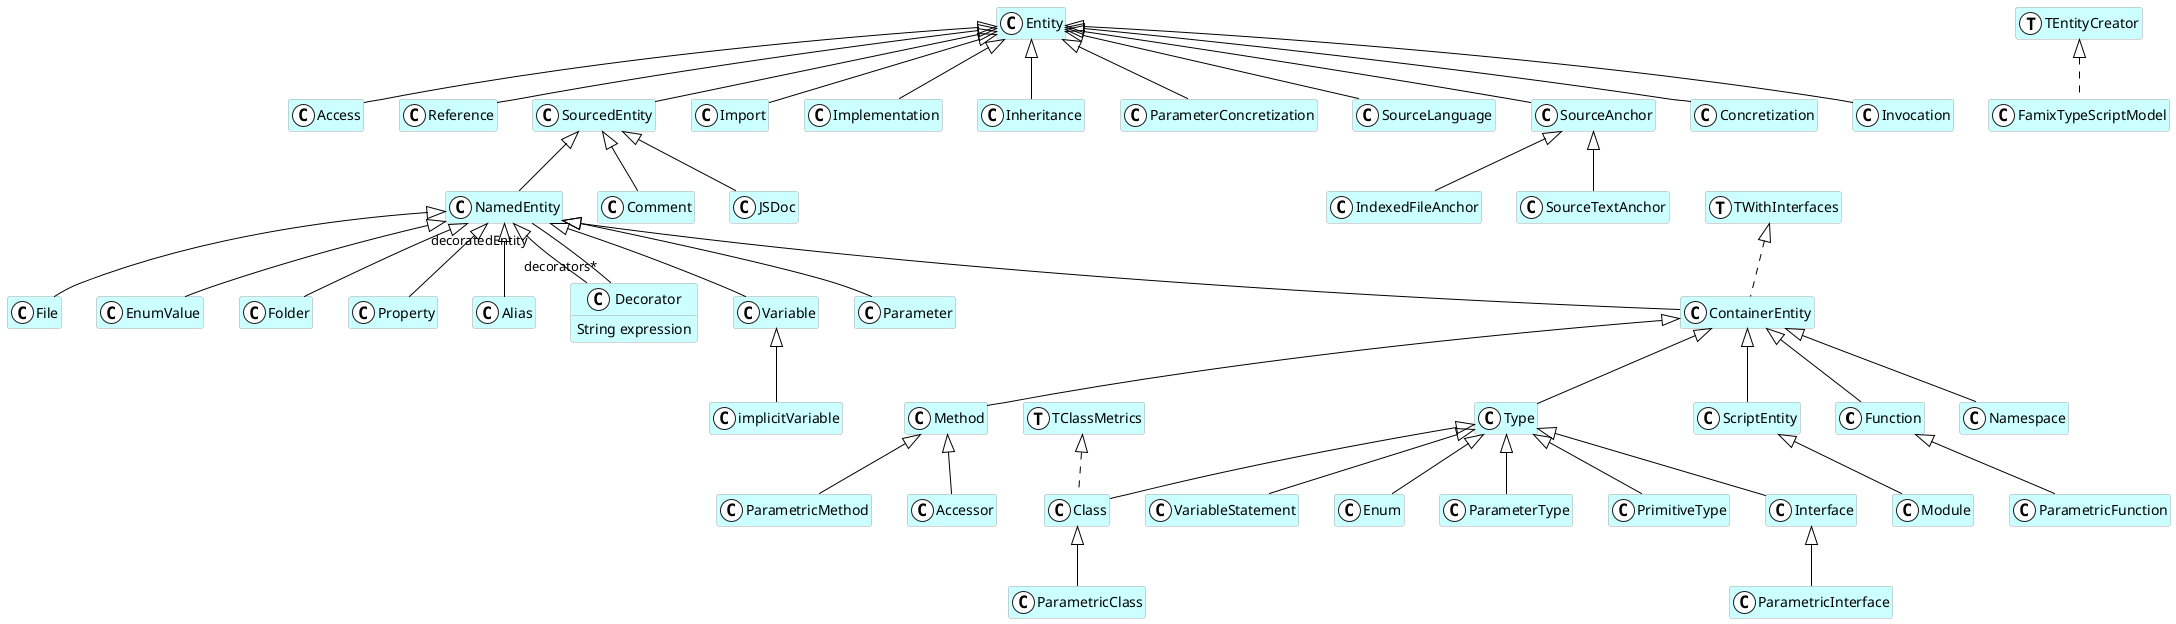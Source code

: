 @startumlhide empty membersskinparam class {  BackgroundColor white  ArrowColor black  BorderColor darkGray}class Function <<(C,white)>> #CCFFFF {}class TEntityCreator <<(T,white)>> #CCFFFF {}class File <<(C,white)>> #CCFFFF {}class Enum <<(C,white)>> #CCFFFF {}class ContainerEntity <<(C,white)>> #CCFFFF {}class ParametricFunction <<(C,white)>> #CCFFFF {}class Class <<(C,white)>> #CCFFFF {}class Access <<(C,white)>> #CCFFFF {}class implicitVariable <<(C,white)>> #CCFFFF {}class FamixTypeScriptModel <<(C,white)>> #CCFFFF {}class Reference <<(C,white)>> #CCFFFF {}class Entity <<(C,white)>> #CCFFFF {}class ParametricInterface <<(C,white)>> #CCFFFF {}class ParameterType <<(C,white)>> #CCFFFF {}class IndexedFileAnchor <<(C,white)>> #CCFFFF {}class SourcedEntity <<(C,white)>> #CCFFFF {}class Import <<(C,white)>> #CCFFFF {}class Implementation <<(C,white)>> #CCFFFF {}class EnumValue <<(C,white)>> #CCFFFF {}class Namespace <<(C,white)>> #CCFFFF {}class Inheritance <<(C,white)>> #CCFFFF {}class ParameterConcretization <<(C,white)>> #CCFFFF {}class Folder <<(C,white)>> #CCFFFF {}class Decorator <<(C,white)>> #CCFFFF {  String expression}class PrimitiveType <<(C,white)>> #CCFFFF {}class NamedEntity <<(C,white)>> #CCFFFF {}class Property <<(C,white)>> #CCFFFF {}class SourceLanguage <<(C,white)>> #CCFFFF {}class TClassMetrics <<(T,white)>> #CCFFFF {}class Method <<(C,white)>> #CCFFFF {}class ParametricClass <<(C,white)>> #CCFFFF {}class Comment <<(C,white)>> #CCFFFF {}class Accessor <<(C,white)>> #CCFFFF {}class Module <<(C,white)>> #CCFFFF {}class TWithInterfaces <<(T,white)>> #CCFFFF {}class SourceTextAnchor <<(C,white)>> #CCFFFF {}class ParametricMethod <<(C,white)>> #CCFFFF {}class JSDoc <<(C,white)>> #CCFFFF {}class SourceAnchor <<(C,white)>> #CCFFFF {}class Alias <<(C,white)>> #CCFFFF {}class Concretization <<(C,white)>> #CCFFFF {}class Interface <<(C,white)>> #CCFFFF {}class Variable <<(C,white)>> #CCFFFF {}class Type <<(C,white)>> #CCFFFF {}class ScriptEntity <<(C,white)>> #CCFFFF {}class VariableStatement <<(C,white)>> #CCFFFF {}class Parameter <<(C,white)>> #CCFFFF {}class Invocation <<(C,white)>> #CCFFFF {}ContainerEntity <|-- FunctionNamedEntity <|-- FileNamedEntity <|-- ContainerEntityType <|-- EnumFunction <|-- ParametricFunctionType <|-- ClassEntity <|-- AccessVariable <|-- implicitVariableEntity <|-- ReferenceType <|-- ParameterTypeSourceAnchor <|-- IndexedFileAnchorEntity <|-- ImportEntity <|-- ImplementationInterface <|-- ParametricInterfaceEntity <|-- SourcedEntityNamedEntity <|-- EnumValueContainerEntity <|-- NamespaceEntity <|-- InheritanceEntity <|-- ParameterConcretizationNamedEntity <|-- FolderNamedEntity <|-- DecoratorSourcedEntity <|-- NamedEntityType <|-- PrimitiveTypeNamedEntity <|-- PropertyEntity <|-- SourceLanguageContainerEntity <|-- MethodClass <|-- ParametricClassSourcedEntity <|-- CommentMethod <|-- AccessorScriptEntity <|-- ModuleSourceAnchor <|-- SourceTextAnchorMethod <|-- ParametricMethodSourcedEntity <|-- JSDocEntity <|-- ConcretizationNamedEntity <|-- AliasEntity <|-- SourceAnchorType <|-- InterfaceNamedEntity <|-- VariableContainerEntity <|-- TypeType <|-- VariableStatementContainerEntity <|-- ScriptEntityNamedEntity <|-- ParameterEntity <|-- InvocationTWithInterfaces <|.. ContainerEntityTClassMetrics <|.. ClassTEntityCreator <|.. FamixTypeScriptModelDecorator "decorators*" -- "decoratedEntity" NamedEntity@enduml